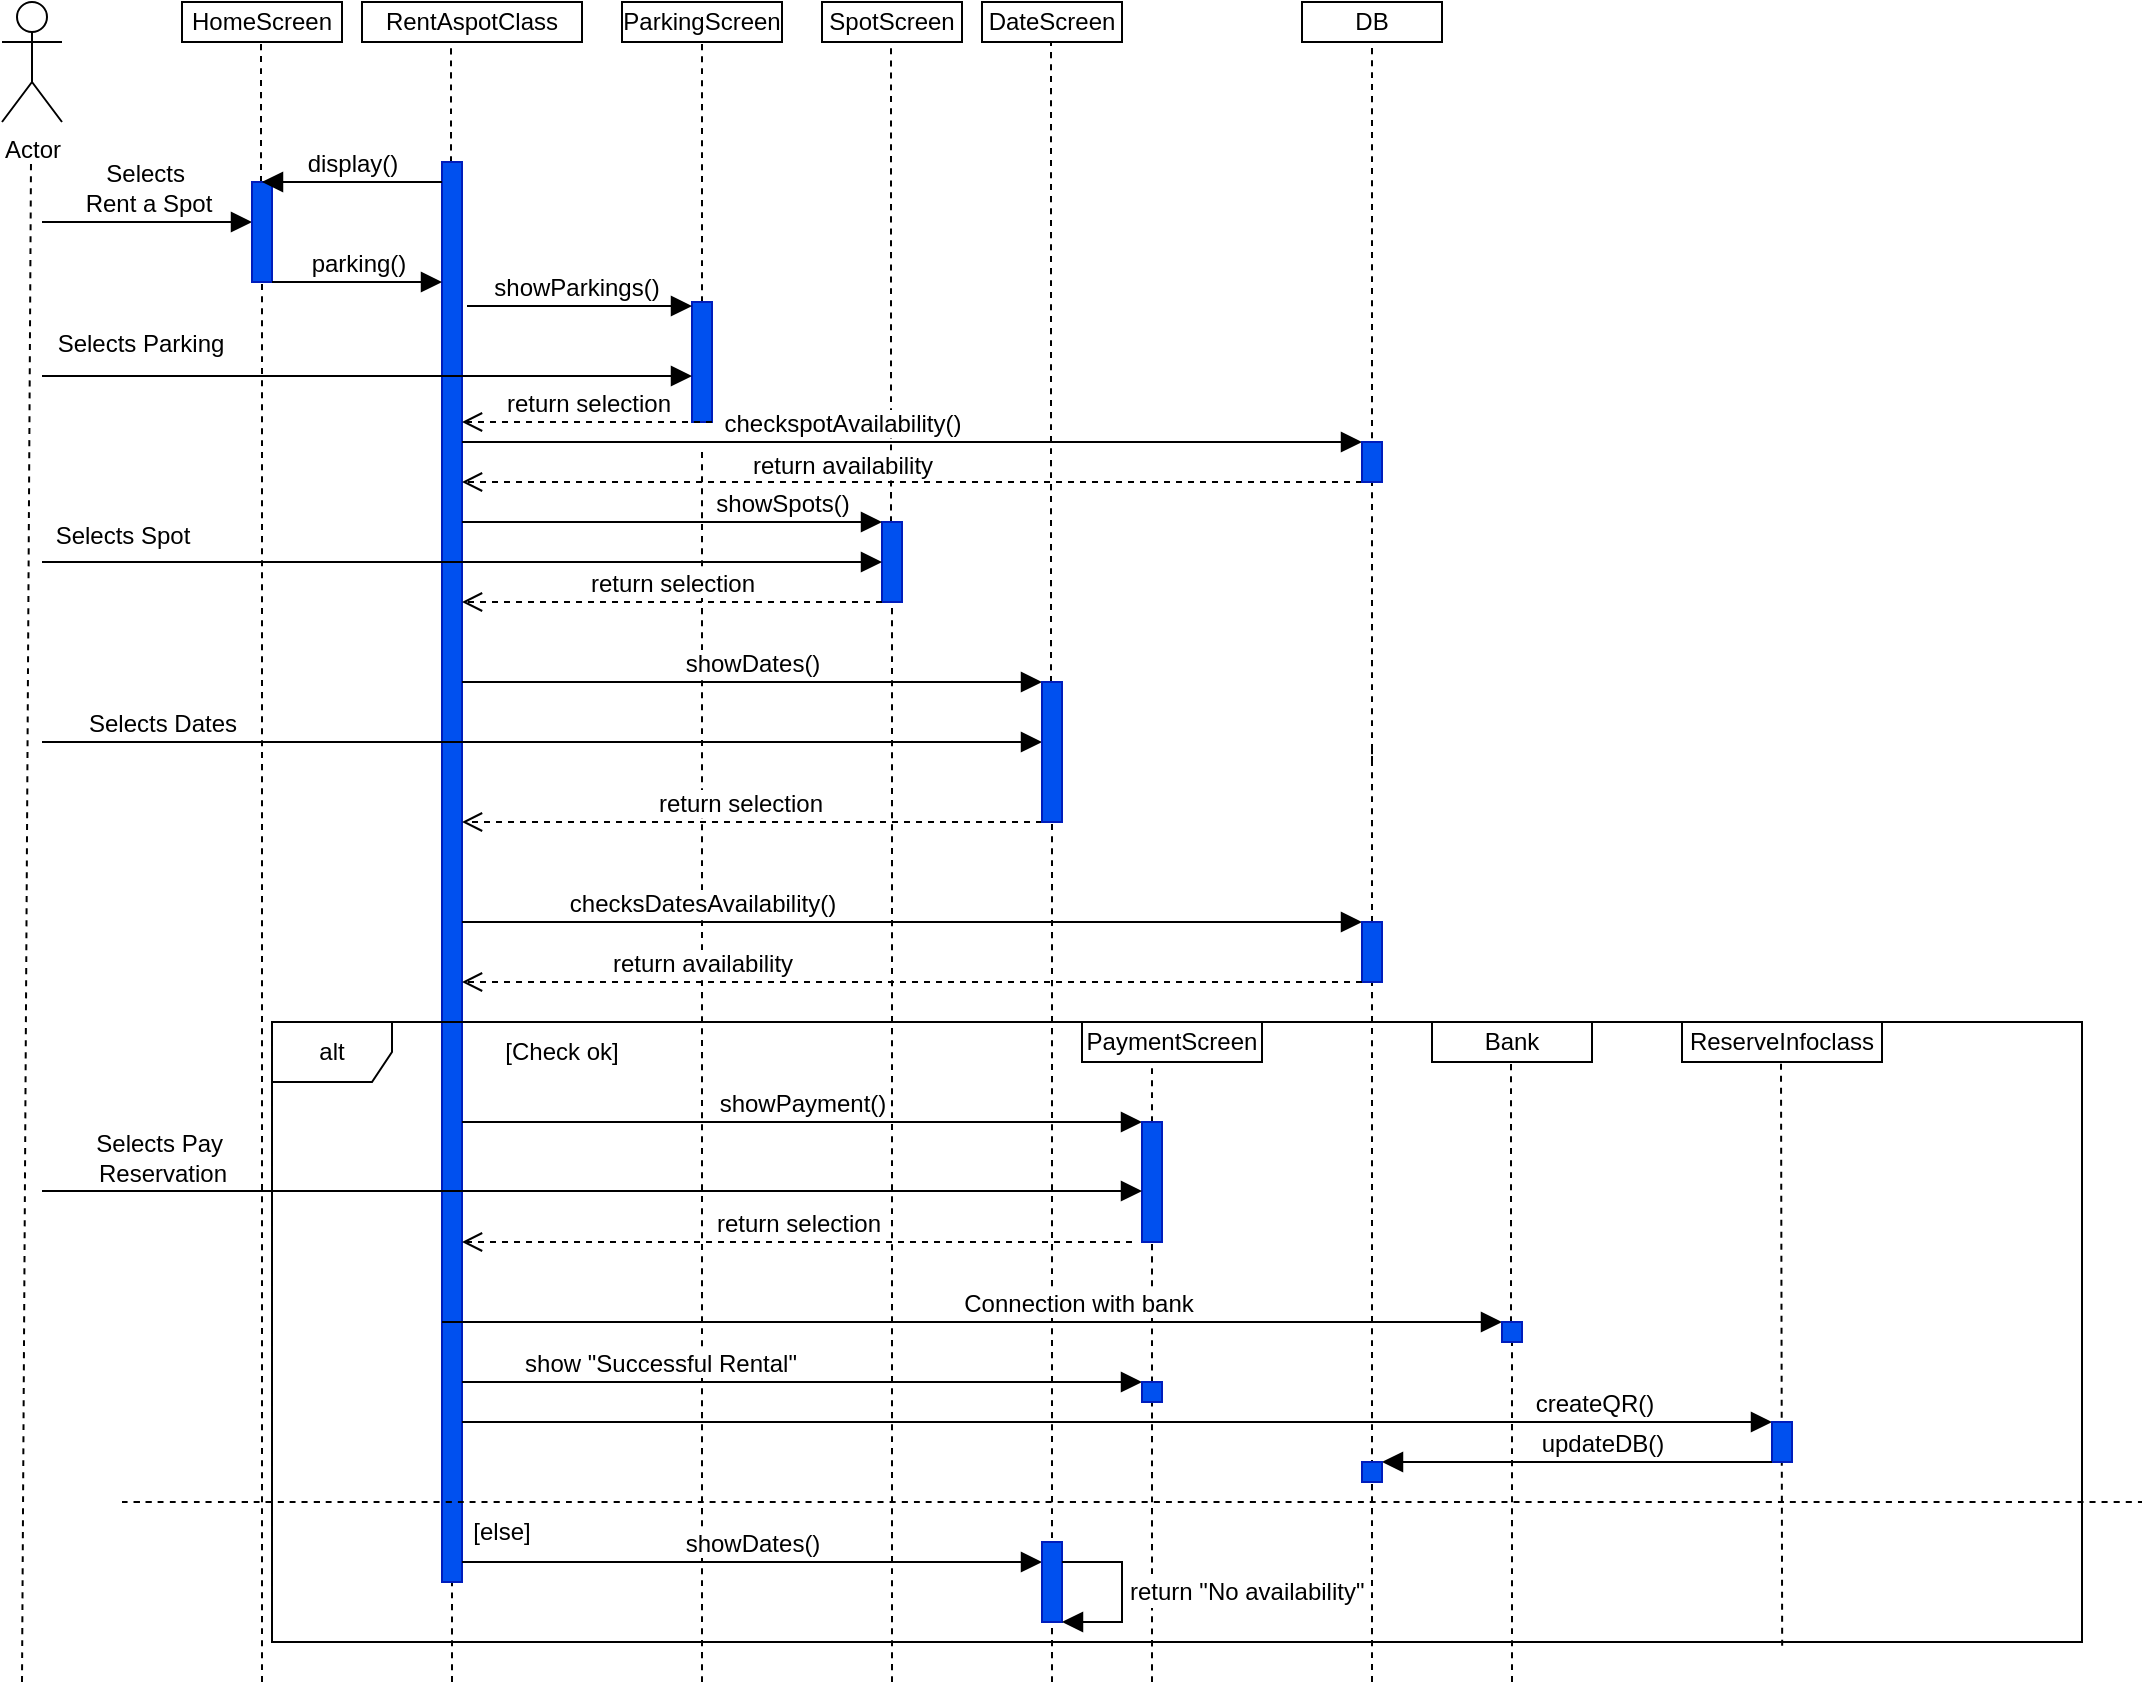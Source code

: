<mxfile version="27.0.5">
  <diagram name="Page-1" id="2YBvvXClWsGukQMizWep">
    <mxGraphModel dx="1830" dy="810" grid="1" gridSize="10" guides="1" tooltips="1" connect="1" arrows="1" fold="1" page="1" pageScale="1" pageWidth="850" pageHeight="1100" math="0" shadow="0">
      <root>
        <mxCell id="0" />
        <mxCell id="1" parent="0" />
        <mxCell id="uf-ytKDiLAE-xItJyAtV-1" value="Actor" style="shape=umlActor;verticalLabelPosition=bottom;verticalAlign=top;html=1;outlineConnect=0;" parent="1" vertex="1">
          <mxGeometry x="40" y="40" width="30" height="60" as="geometry" />
        </mxCell>
        <mxCell id="uf-ytKDiLAE-xItJyAtV-2" value="HomeScreen" style="rounded=0;whiteSpace=wrap;html=1;" parent="1" vertex="1">
          <mxGeometry x="130" y="40" width="80" height="20" as="geometry" />
        </mxCell>
        <mxCell id="uf-ytKDiLAE-xItJyAtV-3" value="RentAspotClass" style="rounded=0;whiteSpace=wrap;html=1;" parent="1" vertex="1">
          <mxGeometry x="220" y="40" width="110" height="20" as="geometry" />
        </mxCell>
        <mxCell id="uf-ytKDiLAE-xItJyAtV-4" value="ParkingScreen" style="rounded=0;whiteSpace=wrap;html=1;" parent="1" vertex="1">
          <mxGeometry x="350" y="40" width="80" height="20" as="geometry" />
        </mxCell>
        <mxCell id="uf-ytKDiLAE-xItJyAtV-5" value="DateScreen" style="rounded=0;whiteSpace=wrap;html=1;" parent="1" vertex="1">
          <mxGeometry x="530" y="40" width="70" height="20" as="geometry" />
        </mxCell>
        <mxCell id="uf-ytKDiLAE-xItJyAtV-6" value="PaymentScreen" style="rounded=0;whiteSpace=wrap;html=1;" parent="1" vertex="1">
          <mxGeometry x="580" y="550" width="90" height="20" as="geometry" />
        </mxCell>
        <mxCell id="uf-ytKDiLAE-xItJyAtV-7" value="DB" style="rounded=0;whiteSpace=wrap;html=1;" parent="1" vertex="1">
          <mxGeometry x="690" y="40" width="70" height="20" as="geometry" />
        </mxCell>
        <mxCell id="uf-ytKDiLAE-xItJyAtV-8" value="" style="endArrow=none;dashed=1;html=1;rounded=0;fontSize=12;startSize=8;endSize=8;curved=1;entryX=0.5;entryY=1;entryDx=0;entryDy=0;" parent="1" target="uf-ytKDiLAE-xItJyAtV-7" edge="1">
          <mxGeometry width="50" height="50" relative="1" as="geometry">
            <mxPoint x="725" y="420" as="sourcePoint" />
            <mxPoint x="580" y="240" as="targetPoint" />
          </mxGeometry>
        </mxCell>
        <mxCell id="uf-ytKDiLAE-xItJyAtV-9" value="" style="endArrow=none;dashed=1;html=1;rounded=0;fontSize=12;startSize=8;endSize=8;curved=1;" parent="1" source="uf-ytKDiLAE-xItJyAtV-46" edge="1">
          <mxGeometry width="50" height="50" relative="1" as="geometry">
            <mxPoint x="565" y="830" as="sourcePoint" />
            <mxPoint x="564.5" y="60" as="targetPoint" />
          </mxGeometry>
        </mxCell>
        <mxCell id="uf-ytKDiLAE-xItJyAtV-10" value="" style="endArrow=none;dashed=1;html=1;rounded=0;fontSize=12;startSize=8;endSize=8;curved=1;entryX=0.5;entryY=1;entryDx=0;entryDy=0;" parent="1" target="uf-ytKDiLAE-xItJyAtV-4" edge="1">
          <mxGeometry width="50" height="50" relative="1" as="geometry">
            <mxPoint x="390" y="190" as="sourcePoint" />
            <mxPoint x="395" y="60" as="targetPoint" />
          </mxGeometry>
        </mxCell>
        <mxCell id="uf-ytKDiLAE-xItJyAtV-11" value="" style="endArrow=none;dashed=1;html=1;rounded=0;fontSize=12;startSize=8;endSize=8;curved=1;" parent="1" source="uf-ytKDiLAE-xItJyAtV-23" edge="1">
          <mxGeometry width="50" height="50" relative="1" as="geometry">
            <mxPoint x="264.5" y="590" as="sourcePoint" />
            <mxPoint x="264.5" y="60" as="targetPoint" />
          </mxGeometry>
        </mxCell>
        <mxCell id="uf-ytKDiLAE-xItJyAtV-12" value="" style="endArrow=none;dashed=1;html=1;rounded=0;fontSize=12;startSize=8;endSize=8;curved=1;" parent="1" source="uf-ytKDiLAE-xItJyAtV-16" edge="1">
          <mxGeometry width="50" height="50" relative="1" as="geometry">
            <mxPoint x="169.5" y="590" as="sourcePoint" />
            <mxPoint x="169.5" y="60" as="targetPoint" />
          </mxGeometry>
        </mxCell>
        <mxCell id="uf-ytKDiLAE-xItJyAtV-13" value="" style="endArrow=none;dashed=1;html=1;rounded=0;fontSize=12;startSize=8;endSize=8;curved=1;" parent="1" edge="1">
          <mxGeometry width="50" height="50" relative="1" as="geometry">
            <mxPoint x="50" y="880" as="sourcePoint" />
            <mxPoint x="54.5" y="120" as="targetPoint" />
          </mxGeometry>
        </mxCell>
        <mxCell id="uf-ytKDiLAE-xItJyAtV-14" value="Selects&amp;nbsp;&lt;div&gt;Rent a Spot&lt;/div&gt;" style="html=1;verticalAlign=bottom;endArrow=block;curved=0;rounded=0;fontSize=12;startSize=8;endSize=8;" parent="1" edge="1">
          <mxGeometry width="80" relative="1" as="geometry">
            <mxPoint x="60" y="150" as="sourcePoint" />
            <mxPoint x="165" y="150" as="targetPoint" />
          </mxGeometry>
        </mxCell>
        <mxCell id="uf-ytKDiLAE-xItJyAtV-15" value="" style="endArrow=none;dashed=1;html=1;rounded=0;fontSize=12;startSize=8;endSize=8;curved=1;" parent="1" target="uf-ytKDiLAE-xItJyAtV-16" edge="1">
          <mxGeometry width="50" height="50" relative="1" as="geometry">
            <mxPoint x="170" y="880" as="sourcePoint" />
            <mxPoint x="169.5" y="60" as="targetPoint" />
          </mxGeometry>
        </mxCell>
        <mxCell id="uf-ytKDiLAE-xItJyAtV-16" value="" style="html=1;points=[[0,0,0,0,5],[0,1,0,0,-5],[1,0,0,0,5],[1,1,0,0,-5]];perimeter=orthogonalPerimeter;outlineConnect=0;targetShapes=umlLifeline;portConstraint=eastwest;newEdgeStyle={&quot;curved&quot;:0,&quot;rounded&quot;:0};fillColor=#0050ef;fontColor=#ffffff;strokeColor=#001DBC;" parent="1" vertex="1">
          <mxGeometry x="165" y="130" width="10" height="50" as="geometry" />
        </mxCell>
        <mxCell id="uf-ytKDiLAE-xItJyAtV-17" value="" style="endArrow=none;dashed=1;html=1;rounded=0;fontSize=12;startSize=8;endSize=8;curved=1;" parent="1" edge="1">
          <mxGeometry width="50" height="50" relative="1" as="geometry">
            <mxPoint x="390" y="880" as="sourcePoint" />
            <mxPoint x="390" y="265" as="targetPoint" />
          </mxGeometry>
        </mxCell>
        <mxCell id="uf-ytKDiLAE-xItJyAtV-18" value="" style="html=1;points=[[0,0,0,0,5],[0,1,0,0,-5],[1,0,0,0,5],[1,1,0,0,-5]];perimeter=orthogonalPerimeter;outlineConnect=0;targetShapes=umlLifeline;portConstraint=eastwest;newEdgeStyle={&quot;curved&quot;:0,&quot;rounded&quot;:0};fillColor=#0050ef;fontColor=#ffffff;strokeColor=#001DBC;" parent="1" vertex="1">
          <mxGeometry x="385" y="190" width="10" height="60" as="geometry" />
        </mxCell>
        <mxCell id="uf-ytKDiLAE-xItJyAtV-19" value="" style="endArrow=none;dashed=1;html=1;rounded=0;fontSize=12;startSize=8;endSize=8;curved=1;" parent="1" source="uf-ytKDiLAE-xItJyAtV-37" edge="1">
          <mxGeometry width="50" height="50" relative="1" as="geometry">
            <mxPoint x="614.5" y="830" as="sourcePoint" />
            <mxPoint x="615" y="570" as="targetPoint" />
          </mxGeometry>
        </mxCell>
        <mxCell id="uf-ytKDiLAE-xItJyAtV-20" value="" style="endArrow=none;dashed=1;html=1;rounded=0;fontSize=12;startSize=8;endSize=8;curved=1;entryX=0.5;entryY=1;entryDx=0;entryDy=0;" parent="1" source="uf-ytKDiLAE-xItJyAtV-31" edge="1">
          <mxGeometry width="50" height="50" relative="1" as="geometry">
            <mxPoint x="725" y="590" as="sourcePoint" />
            <mxPoint x="725" y="410" as="targetPoint" />
          </mxGeometry>
        </mxCell>
        <mxCell id="uf-ytKDiLAE-xItJyAtV-21" value="showParkings()" style="html=1;verticalAlign=bottom;endArrow=block;curved=0;rounded=0;fontSize=12;startSize=8;endSize=8;" parent="1" target="uf-ytKDiLAE-xItJyAtV-18" edge="1">
          <mxGeometry x="-0.04" width="80" relative="1" as="geometry">
            <mxPoint x="272.5" y="192" as="sourcePoint" />
            <mxPoint x="367.5" y="192" as="targetPoint" />
            <mxPoint as="offset" />
          </mxGeometry>
        </mxCell>
        <mxCell id="uf-ytKDiLAE-xItJyAtV-22" value="" style="endArrow=none;dashed=1;html=1;rounded=0;fontSize=12;startSize=8;endSize=8;curved=1;" parent="1" target="uf-ytKDiLAE-xItJyAtV-23" edge="1">
          <mxGeometry width="50" height="50" relative="1" as="geometry">
            <mxPoint x="265" y="880" as="sourcePoint" />
            <mxPoint x="264.5" y="60" as="targetPoint" />
          </mxGeometry>
        </mxCell>
        <mxCell id="uf-ytKDiLAE-xItJyAtV-23" value="" style="html=1;points=[[0,0,0,0,5],[0,1,0,0,-5],[1,0,0,0,5],[1,1,0,0,-5]];perimeter=orthogonalPerimeter;outlineConnect=0;targetShapes=umlLifeline;portConstraint=eastwest;newEdgeStyle={&quot;curved&quot;:0,&quot;rounded&quot;:0};fillColor=#0050ef;fontColor=#ffffff;strokeColor=#001DBC;" parent="1" vertex="1">
          <mxGeometry x="260" y="120" width="10" height="710" as="geometry" />
        </mxCell>
        <mxCell id="uf-ytKDiLAE-xItJyAtV-24" value="Selects Parking" style="html=1;verticalAlign=bottom;endArrow=block;curved=0;rounded=0;fontSize=12;startSize=8;endSize=8;" parent="1" target="uf-ytKDiLAE-xItJyAtV-18" edge="1">
          <mxGeometry x="-0.702" y="7" width="80" relative="1" as="geometry">
            <mxPoint x="60" y="227" as="sourcePoint" />
            <mxPoint x="140" y="227" as="targetPoint" />
            <mxPoint as="offset" />
          </mxGeometry>
        </mxCell>
        <mxCell id="uf-ytKDiLAE-xItJyAtV-25" value="return selection" style="html=1;verticalAlign=bottom;endArrow=open;dashed=1;endSize=8;curved=0;rounded=0;fontSize=12;" parent="1" edge="1">
          <mxGeometry relative="1" as="geometry">
            <mxPoint x="395" y="250" as="sourcePoint" />
            <mxPoint x="270" y="250" as="targetPoint" />
          </mxGeometry>
        </mxCell>
        <mxCell id="uf-ytKDiLAE-xItJyAtV-26" value="showDates()" style="html=1;verticalAlign=bottom;endArrow=block;curved=0;rounded=0;fontSize=12;startSize=8;endSize=8;" parent="1" edge="1">
          <mxGeometry width="80" relative="1" as="geometry">
            <mxPoint x="270" y="380" as="sourcePoint" />
            <mxPoint x="560" y="380" as="targetPoint" />
          </mxGeometry>
        </mxCell>
        <mxCell id="uf-ytKDiLAE-xItJyAtV-27" value="Selects Dates" style="html=1;verticalAlign=bottom;endArrow=block;curved=0;rounded=0;fontSize=12;startSize=8;endSize=8;" parent="1" edge="1">
          <mxGeometry x="-0.76" width="80" relative="1" as="geometry">
            <mxPoint x="60" y="410" as="sourcePoint" />
            <mxPoint x="560" y="410" as="targetPoint" />
            <mxPoint as="offset" />
          </mxGeometry>
        </mxCell>
        <mxCell id="uf-ytKDiLAE-xItJyAtV-28" value="return selection" style="html=1;verticalAlign=bottom;endArrow=open;dashed=1;endSize=8;curved=0;rounded=0;fontSize=12;exitX=0;exitY=1;exitDx=0;exitDy=-5;exitPerimeter=0;" parent="1" edge="1">
          <mxGeometry x="0.043" relative="1" as="geometry">
            <mxPoint x="560" y="450" as="sourcePoint" />
            <mxPoint x="270" y="450" as="targetPoint" />
            <mxPoint as="offset" />
          </mxGeometry>
        </mxCell>
        <mxCell id="uf-ytKDiLAE-xItJyAtV-29" value="checksDatesAvailability()" style="html=1;verticalAlign=bottom;endArrow=block;curved=0;rounded=0;fontSize=12;startSize=8;endSize=8;" parent="1" source="uf-ytKDiLAE-xItJyAtV-23" target="uf-ytKDiLAE-xItJyAtV-31" edge="1">
          <mxGeometry x="-0.467" width="80" relative="1" as="geometry">
            <mxPoint x="270" y="440" as="sourcePoint" />
            <mxPoint x="680" y="440" as="targetPoint" />
            <mxPoint as="offset" />
          </mxGeometry>
        </mxCell>
        <mxCell id="uf-ytKDiLAE-xItJyAtV-30" value="" style="endArrow=none;dashed=1;html=1;rounded=0;fontSize=12;startSize=8;endSize=8;curved=1;entryX=0.5;entryY=1;entryDx=0;entryDy=0;" parent="1" target="uf-ytKDiLAE-xItJyAtV-31" edge="1">
          <mxGeometry width="50" height="50" relative="1" as="geometry">
            <mxPoint x="725" y="880" as="sourcePoint" />
            <mxPoint x="725" y="340" as="targetPoint" />
          </mxGeometry>
        </mxCell>
        <mxCell id="uf-ytKDiLAE-xItJyAtV-31" value="" style="html=1;points=[[0,0,0,0,5],[0,1,0,0,-5],[1,0,0,0,5],[1,1,0,0,-5]];perimeter=orthogonalPerimeter;outlineConnect=0;targetShapes=umlLifeline;portConstraint=eastwest;newEdgeStyle={&quot;curved&quot;:0,&quot;rounded&quot;:0};fillColor=#0050ef;fontColor=#ffffff;strokeColor=#001DBC;" parent="1" vertex="1">
          <mxGeometry x="720" y="500" width="10" height="30" as="geometry" />
        </mxCell>
        <mxCell id="uf-ytKDiLAE-xItJyAtV-32" value="return availability" style="html=1;verticalAlign=bottom;endArrow=open;dashed=1;endSize=8;curved=0;rounded=0;fontSize=12;exitX=0;exitY=1;exitDx=0;exitDy=-5;exitPerimeter=0;" parent="1" edge="1">
          <mxGeometry x="0.467" relative="1" as="geometry">
            <mxPoint x="720" y="530" as="sourcePoint" />
            <mxPoint x="270" y="530" as="targetPoint" />
            <mxPoint as="offset" />
          </mxGeometry>
        </mxCell>
        <mxCell id="uf-ytKDiLAE-xItJyAtV-33" value="alt" style="shape=umlFrame;whiteSpace=wrap;html=1;pointerEvents=0;" parent="1" vertex="1">
          <mxGeometry x="175" y="550" width="905" height="310" as="geometry" />
        </mxCell>
        <mxCell id="uf-ytKDiLAE-xItJyAtV-34" value="[Check ok]" style="text;html=1;align=center;verticalAlign=middle;whiteSpace=wrap;rounded=0;" parent="1" vertex="1">
          <mxGeometry x="290" y="550" width="60" height="30" as="geometry" />
        </mxCell>
        <mxCell id="uf-ytKDiLAE-xItJyAtV-35" value="showPayment()" style="html=1;verticalAlign=bottom;endArrow=block;curved=0;rounded=0;fontSize=12;startSize=8;endSize=8;" parent="1" edge="1">
          <mxGeometry width="80" relative="1" as="geometry">
            <mxPoint x="270" y="600" as="sourcePoint" />
            <mxPoint x="610" y="600" as="targetPoint" />
          </mxGeometry>
        </mxCell>
        <mxCell id="uf-ytKDiLAE-xItJyAtV-36" value="" style="endArrow=none;dashed=1;html=1;rounded=0;fontSize=12;startSize=8;endSize=8;curved=1;" parent="1" target="uf-ytKDiLAE-xItJyAtV-37" edge="1">
          <mxGeometry width="50" height="50" relative="1" as="geometry">
            <mxPoint x="615" y="880" as="sourcePoint" />
            <mxPoint x="615" y="520" as="targetPoint" />
          </mxGeometry>
        </mxCell>
        <mxCell id="uf-ytKDiLAE-xItJyAtV-37" value="" style="html=1;points=[[0,0,0,0,5],[0,1,0,0,-5],[1,0,0,0,5],[1,1,0,0,-5]];perimeter=orthogonalPerimeter;outlineConnect=0;targetShapes=umlLifeline;portConstraint=eastwest;newEdgeStyle={&quot;curved&quot;:0,&quot;rounded&quot;:0};fillColor=#0050ef;fontColor=#ffffff;strokeColor=#001DBC;" parent="1" vertex="1">
          <mxGeometry x="610" y="600" width="10" height="60" as="geometry" />
        </mxCell>
        <mxCell id="uf-ytKDiLAE-xItJyAtV-38" value="Selects Pay&amp;nbsp;&lt;div&gt;Reservation&lt;/div&gt;" style="html=1;verticalAlign=bottom;endArrow=block;curved=0;rounded=0;fontSize=12;startSize=8;endSize=8;" parent="1" edge="1">
          <mxGeometry x="-0.782" width="80" relative="1" as="geometry">
            <mxPoint x="60" y="634.5" as="sourcePoint" />
            <mxPoint x="610" y="634.5" as="targetPoint" />
            <mxPoint as="offset" />
          </mxGeometry>
        </mxCell>
        <mxCell id="uf-ytKDiLAE-xItJyAtV-39" value="display()" style="html=1;verticalAlign=bottom;endArrow=block;curved=0;rounded=0;fontSize=12;startSize=8;endSize=8;" parent="1" edge="1">
          <mxGeometry width="80" relative="1" as="geometry">
            <mxPoint x="260" y="130" as="sourcePoint" />
            <mxPoint x="170" y="130" as="targetPoint" />
          </mxGeometry>
        </mxCell>
        <mxCell id="uf-ytKDiLAE-xItJyAtV-40" value="parking()" style="html=1;verticalAlign=bottom;endArrow=block;curved=0;rounded=0;fontSize=12;startSize=8;endSize=8;" parent="1" edge="1">
          <mxGeometry width="80" relative="1" as="geometry">
            <mxPoint x="175" y="180" as="sourcePoint" />
            <mxPoint x="260" y="180" as="targetPoint" />
          </mxGeometry>
        </mxCell>
        <mxCell id="uf-ytKDiLAE-xItJyAtV-41" value="SpotScreen" style="rounded=0;whiteSpace=wrap;html=1;" parent="1" vertex="1">
          <mxGeometry x="450" y="40" width="70" height="20" as="geometry" />
        </mxCell>
        <mxCell id="uf-ytKDiLAE-xItJyAtV-42" value="" style="endArrow=none;dashed=1;html=1;rounded=0;fontSize=12;startSize=8;endSize=8;curved=1;" parent="1" source="uf-ytKDiLAE-xItJyAtV-44" edge="1">
          <mxGeometry width="50" height="50" relative="1" as="geometry">
            <mxPoint x="484.5" y="830" as="sourcePoint" />
            <mxPoint x="484.5" y="60" as="targetPoint" />
          </mxGeometry>
        </mxCell>
        <mxCell id="uf-ytKDiLAE-xItJyAtV-43" value="" style="endArrow=none;dashed=1;html=1;rounded=0;fontSize=12;startSize=8;endSize=8;curved=1;" parent="1" target="uf-ytKDiLAE-xItJyAtV-44" edge="1">
          <mxGeometry width="50" height="50" relative="1" as="geometry">
            <mxPoint x="485" y="880" as="sourcePoint" />
            <mxPoint x="484.5" y="60" as="targetPoint" />
          </mxGeometry>
        </mxCell>
        <mxCell id="uf-ytKDiLAE-xItJyAtV-44" value="" style="html=1;points=[[0,0,0,0,5],[0,1,0,0,-5],[1,0,0,0,5],[1,1,0,0,-5]];perimeter=orthogonalPerimeter;outlineConnect=0;targetShapes=umlLifeline;portConstraint=eastwest;newEdgeStyle={&quot;curved&quot;:0,&quot;rounded&quot;:0};fillColor=#0050ef;fontColor=#ffffff;strokeColor=#001DBC;" parent="1" vertex="1">
          <mxGeometry x="480" y="300" width="10" height="40" as="geometry" />
        </mxCell>
        <mxCell id="uf-ytKDiLAE-xItJyAtV-45" value="" style="endArrow=none;dashed=1;html=1;rounded=0;fontSize=12;startSize=8;endSize=8;curved=1;" parent="1" target="uf-ytKDiLAE-xItJyAtV-46" edge="1">
          <mxGeometry width="50" height="50" relative="1" as="geometry">
            <mxPoint x="565" y="880" as="sourcePoint" />
            <mxPoint x="564.5" y="60" as="targetPoint" />
          </mxGeometry>
        </mxCell>
        <mxCell id="uf-ytKDiLAE-xItJyAtV-46" value="" style="html=1;points=[[0,0,0,0,5],[0,1,0,0,-5],[1,0,0,0,5],[1,1,0,0,-5]];perimeter=orthogonalPerimeter;outlineConnect=0;targetShapes=umlLifeline;portConstraint=eastwest;newEdgeStyle={&quot;curved&quot;:0,&quot;rounded&quot;:0};fillColor=#0050ef;fontColor=#ffffff;strokeColor=#001DBC;" parent="1" vertex="1">
          <mxGeometry x="560" y="380" width="10" height="70" as="geometry" />
        </mxCell>
        <mxCell id="uf-ytKDiLAE-xItJyAtV-47" value="showSpots()" style="html=1;verticalAlign=bottom;endArrow=block;curved=0;rounded=0;fontSize=12;startSize=8;endSize=8;" parent="1" edge="1">
          <mxGeometry x="0.524" width="80" relative="1" as="geometry">
            <mxPoint x="270" y="300" as="sourcePoint" />
            <mxPoint x="480" y="300" as="targetPoint" />
            <mxPoint as="offset" />
          </mxGeometry>
        </mxCell>
        <mxCell id="uf-ytKDiLAE-xItJyAtV-48" value="Selects Spot" style="html=1;verticalAlign=bottom;endArrow=block;curved=0;rounded=0;fontSize=12;startSize=8;endSize=8;" parent="1" target="uf-ytKDiLAE-xItJyAtV-44" edge="1">
          <mxGeometry x="-0.809" y="5" width="80" relative="1" as="geometry">
            <mxPoint x="60" y="320" as="sourcePoint" />
            <mxPoint x="140" y="284.5" as="targetPoint" />
            <mxPoint y="1" as="offset" />
          </mxGeometry>
        </mxCell>
        <mxCell id="uf-ytKDiLAE-xItJyAtV-49" value="return selection" style="html=1;verticalAlign=bottom;endArrow=open;dashed=1;endSize=8;curved=0;rounded=0;fontSize=12;" parent="1" edge="1">
          <mxGeometry relative="1" as="geometry">
            <mxPoint x="480" y="340" as="sourcePoint" />
            <mxPoint x="270" y="340" as="targetPoint" />
          </mxGeometry>
        </mxCell>
        <mxCell id="uf-ytKDiLAE-xItJyAtV-50" value="checkspotAvailability()" style="html=1;verticalAlign=bottom;endArrow=block;curved=0;rounded=0;fontSize=12;startSize=8;endSize=8;" parent="1" edge="1">
          <mxGeometry x="-0.156" width="80" relative="1" as="geometry">
            <mxPoint x="270" y="260" as="sourcePoint" />
            <mxPoint x="720" y="260" as="targetPoint" />
            <mxPoint as="offset" />
          </mxGeometry>
        </mxCell>
        <mxCell id="uf-ytKDiLAE-xItJyAtV-51" value="return availability" style="html=1;verticalAlign=bottom;endArrow=open;dashed=1;endSize=8;curved=0;rounded=0;fontSize=12;" parent="1" edge="1">
          <mxGeometry x="0.156" y="1" relative="1" as="geometry">
            <mxPoint x="720" y="280" as="sourcePoint" />
            <mxPoint x="270" y="280" as="targetPoint" />
            <mxPoint as="offset" />
          </mxGeometry>
        </mxCell>
        <mxCell id="uf-ytKDiLAE-xItJyAtV-52" value="" style="html=1;points=[[0,0,0,0,5],[0,1,0,0,-5],[1,0,0,0,5],[1,1,0,0,-5]];perimeter=orthogonalPerimeter;outlineConnect=0;targetShapes=umlLifeline;portConstraint=eastwest;newEdgeStyle={&quot;curved&quot;:0,&quot;rounded&quot;:0};fillColor=#0050ef;fontColor=#ffffff;strokeColor=#001DBC;" parent="1" vertex="1">
          <mxGeometry x="720" y="260" width="10" height="20" as="geometry" />
        </mxCell>
        <mxCell id="uf-ytKDiLAE-xItJyAtV-53" value="Bank" style="rounded=0;whiteSpace=wrap;html=1;" parent="1" vertex="1">
          <mxGeometry x="755" y="550" width="80" height="20" as="geometry" />
        </mxCell>
        <mxCell id="uf-ytKDiLAE-xItJyAtV-54" value="" style="endArrow=none;dashed=1;html=1;rounded=0;fontSize=12;startSize=8;endSize=8;curved=1;" parent="1" source="uf-ytKDiLAE-xItJyAtV-60" edge="1">
          <mxGeometry width="50" height="50" relative="1" as="geometry">
            <mxPoint x="794.5" y="830" as="sourcePoint" />
            <mxPoint x="794.5" y="570" as="targetPoint" />
          </mxGeometry>
        </mxCell>
        <mxCell id="uf-ytKDiLAE-xItJyAtV-55" value="Connection with bank" style="html=1;verticalAlign=bottom;endArrow=block;curved=0;rounded=0;fontSize=12;startSize=8;endSize=8;" parent="1" edge="1">
          <mxGeometry x="0.2" width="80" relative="1" as="geometry">
            <mxPoint x="260" y="700" as="sourcePoint" />
            <mxPoint x="790" y="700" as="targetPoint" />
            <mxPoint as="offset" />
          </mxGeometry>
        </mxCell>
        <mxCell id="uf-ytKDiLAE-xItJyAtV-56" value="return selection" style="html=1;verticalAlign=bottom;endArrow=open;dashed=1;endSize=8;curved=0;rounded=0;fontSize=12;" parent="1" edge="1">
          <mxGeometry relative="1" as="geometry">
            <mxPoint x="605" y="660" as="sourcePoint" />
            <mxPoint x="270" y="660" as="targetPoint" />
          </mxGeometry>
        </mxCell>
        <mxCell id="uf-ytKDiLAE-xItJyAtV-57" value="show &quot;Successful Rental&quot;" style="html=1;verticalAlign=bottom;endArrow=block;curved=0;rounded=0;fontSize=12;startSize=8;endSize=8;" parent="1" edge="1">
          <mxGeometry x="-0.417" width="80" relative="1" as="geometry">
            <mxPoint x="270" y="730" as="sourcePoint" />
            <mxPoint x="610" y="730" as="targetPoint" />
            <mxPoint as="offset" />
          </mxGeometry>
        </mxCell>
        <mxCell id="uf-ytKDiLAE-xItJyAtV-58" value="" style="html=1;points=[[0,0,0,0,5],[0,1,0,0,-5],[1,0,0,0,5],[1,1,0,0,-5]];perimeter=orthogonalPerimeter;outlineConnect=0;targetShapes=umlLifeline;portConstraint=eastwest;newEdgeStyle={&quot;curved&quot;:0,&quot;rounded&quot;:0};fillColor=#0050ef;fontColor=#ffffff;strokeColor=#001DBC;" parent="1" vertex="1">
          <mxGeometry x="610" y="730" width="10" height="10" as="geometry" />
        </mxCell>
        <mxCell id="uf-ytKDiLAE-xItJyAtV-59" value="" style="endArrow=none;dashed=1;html=1;rounded=0;fontSize=12;startSize=8;endSize=8;curved=1;" parent="1" target="uf-ytKDiLAE-xItJyAtV-60" edge="1">
          <mxGeometry width="50" height="50" relative="1" as="geometry">
            <mxPoint x="795" y="880" as="sourcePoint" />
            <mxPoint x="794.5" y="570" as="targetPoint" />
          </mxGeometry>
        </mxCell>
        <mxCell id="uf-ytKDiLAE-xItJyAtV-60" value="" style="html=1;points=[[0,0,0,0,5],[0,1,0,0,-5],[1,0,0,0,5],[1,1,0,0,-5]];perimeter=orthogonalPerimeter;outlineConnect=0;targetShapes=umlLifeline;portConstraint=eastwest;newEdgeStyle={&quot;curved&quot;:0,&quot;rounded&quot;:0};fillColor=#0050ef;fontColor=#ffffff;strokeColor=#001DBC;" parent="1" vertex="1">
          <mxGeometry x="790" y="700" width="10" height="10" as="geometry" />
        </mxCell>
        <mxCell id="uf-ytKDiLAE-xItJyAtV-61" value="" style="endArrow=none;dashed=1;html=1;rounded=0;fontSize=12;startSize=8;endSize=8;curved=1;" parent="1" edge="1">
          <mxGeometry width="50" height="50" relative="1" as="geometry">
            <mxPoint x="100" y="790" as="sourcePoint" />
            <mxPoint x="1110" y="790" as="targetPoint" />
          </mxGeometry>
        </mxCell>
        <mxCell id="uf-ytKDiLAE-xItJyAtV-62" value="[else]" style="text;html=1;align=center;verticalAlign=middle;whiteSpace=wrap;rounded=0;" parent="1" vertex="1">
          <mxGeometry x="260" y="790" width="60" height="30" as="geometry" />
        </mxCell>
        <mxCell id="uf-ytKDiLAE-xItJyAtV-63" value="showDates()" style="html=1;verticalAlign=bottom;endArrow=block;curved=0;rounded=0;fontSize=12;startSize=8;endSize=8;" parent="1" edge="1">
          <mxGeometry width="80" relative="1" as="geometry">
            <mxPoint x="270" y="820" as="sourcePoint" />
            <mxPoint x="560" y="820" as="targetPoint" />
          </mxGeometry>
        </mxCell>
        <mxCell id="uf-ytKDiLAE-xItJyAtV-64" value="" style="html=1;points=[[0,0,0,0,5],[0,1,0,0,-5],[1,0,0,0,5],[1,1,0,0,-5]];perimeter=orthogonalPerimeter;outlineConnect=0;targetShapes=umlLifeline;portConstraint=eastwest;newEdgeStyle={&quot;curved&quot;:0,&quot;rounded&quot;:0};fillColor=#0050ef;fontColor=#ffffff;strokeColor=#001DBC;" parent="1" vertex="1">
          <mxGeometry x="560" y="810" width="10" height="40" as="geometry" />
        </mxCell>
        <mxCell id="uf-ytKDiLAE-xItJyAtV-65" value="return &quot;No availability&lt;span style=&quot;background-color: light-dark(#ffffff, var(--ge-dark-color, #121212)); color: light-dark(rgb(0, 0, 0), rgb(255, 255, 255));&quot;&gt;&quot;&lt;/span&gt;" style="html=1;align=left;spacingLeft=2;endArrow=block;rounded=0;edgeStyle=orthogonalEdgeStyle;curved=0;rounded=0;fontSize=12;startSize=8;endSize=8;" parent="1" target="uf-ytKDiLAE-xItJyAtV-64" edge="1">
          <mxGeometry relative="1" as="geometry">
            <mxPoint x="570" y="820" as="sourcePoint" />
            <Array as="points">
              <mxPoint x="600" y="820" />
              <mxPoint x="600" y="850" />
            </Array>
            <mxPoint x="575" y="850" as="targetPoint" />
          </mxGeometry>
        </mxCell>
        <mxCell id="uf-ytKDiLAE-xItJyAtV-66" value="" style="endArrow=none;dashed=1;html=1;rounded=0;fontSize=12;startSize=8;endSize=8;curved=1;exitX=0.857;exitY=1.006;exitDx=0;exitDy=0;exitPerimeter=0;" parent="1" edge="1">
          <mxGeometry width="50" height="50" relative="1" as="geometry">
            <mxPoint x="930.085" y="861.86" as="sourcePoint" />
            <mxPoint x="929.5" y="570" as="targetPoint" />
          </mxGeometry>
        </mxCell>
        <mxCell id="uf-ytKDiLAE-xItJyAtV-67" value="ReserveInfoclass" style="rounded=0;whiteSpace=wrap;html=1;" parent="1" vertex="1">
          <mxGeometry x="880" y="550" width="100" height="20" as="geometry" />
        </mxCell>
        <mxCell id="uf-ytKDiLAE-xItJyAtV-68" value="createQR()" style="html=1;verticalAlign=bottom;endArrow=block;curved=0;rounded=0;fontSize=12;startSize=8;endSize=8;" parent="1" target="uf-ytKDiLAE-xItJyAtV-69" edge="1">
          <mxGeometry x="0.727" width="80" relative="1" as="geometry">
            <mxPoint x="270" y="750" as="sourcePoint" />
            <mxPoint x="920" y="750" as="targetPoint" />
            <mxPoint as="offset" />
          </mxGeometry>
        </mxCell>
        <mxCell id="uf-ytKDiLAE-xItJyAtV-69" value="" style="html=1;points=[[0,0,0,0,5],[0,1,0,0,-5],[1,0,0,0,5],[1,1,0,0,-5]];perimeter=orthogonalPerimeter;outlineConnect=0;targetShapes=umlLifeline;portConstraint=eastwest;newEdgeStyle={&quot;curved&quot;:0,&quot;rounded&quot;:0};fillColor=#0050ef;fontColor=#ffffff;strokeColor=#001DBC;" parent="1" vertex="1">
          <mxGeometry x="925" y="750" width="10" height="20" as="geometry" />
        </mxCell>
        <mxCell id="uf-ytKDiLAE-xItJyAtV-70" value="updateDB()" style="html=1;verticalAlign=bottom;endArrow=block;curved=0;rounded=0;fontSize=12;startSize=8;endSize=8;" parent="1" source="uf-ytKDiLAE-xItJyAtV-69" target="uf-ytKDiLAE-xItJyAtV-71" edge="1">
          <mxGeometry x="-0.128" width="80" relative="1" as="geometry">
            <mxPoint x="910" y="770" as="sourcePoint" />
            <mxPoint x="820" y="770" as="targetPoint" />
            <mxPoint as="offset" />
          </mxGeometry>
        </mxCell>
        <mxCell id="uf-ytKDiLAE-xItJyAtV-71" value="" style="html=1;points=[[0,0,0,0,5],[0,1,0,0,-5],[1,0,0,0,5],[1,1,0,0,-5]];perimeter=orthogonalPerimeter;outlineConnect=0;targetShapes=umlLifeline;portConstraint=eastwest;newEdgeStyle={&quot;curved&quot;:0,&quot;rounded&quot;:0};fillColor=#0050ef;fontColor=#ffffff;strokeColor=#001DBC;" parent="1" vertex="1">
          <mxGeometry x="720" y="770" width="10" height="10" as="geometry" />
        </mxCell>
      </root>
    </mxGraphModel>
  </diagram>
</mxfile>
